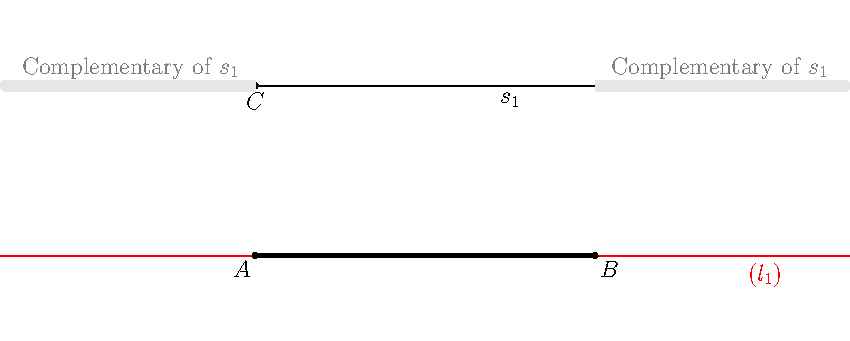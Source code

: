 import geometry;
size(15cm,0);

// currentcoordsys=cartesiansystem((2,1),i=(1,0.25),j=(-0.25,.75));
// show(lj=Label("$\vec{\jmath}$",EndPoint), currentcoordsys);

point A=(-1,-0.5);
point B=(1,-0.5);
point C=(-1,0.5);

line l1=line(A,B);
draw("$(l_1)$",l1,red);

/*<asyxml><view file="modules/geometry.asy" type="" signature="struct segment"/></asyxml>*/
segment s=segment(A,B);
draw(s, linewidth(2bp));
dot("$A$", A, SW);
dot("$B$", B, SE);
dot("$C$", C, S);

segment s1=parallel(C,s);
draw(Label("$s_1$",Relative(0.75)),s1);

Label lt=Label("Complementary of $s_1$",Relative(0.5),align=N,grey);
Label[] L={lt, lt};

/*<asyxml><view file="modules/geometry.asy" type="line[]" signature="complementary(explicit segment)"/></asyxml>*/
line[] cs1=complementary(s1);

/*<asyxml><view file="modules/geometry.asy" type="void" signature="draw(picture,Label[],line[],align,pen,arrowbar,Label,marker)"/></asyxml>*/
draw(L, cs1, 2mm+lightgrey);

draw(box(locate((-2.5,-1)),locate((2.5,1))), invisible);
